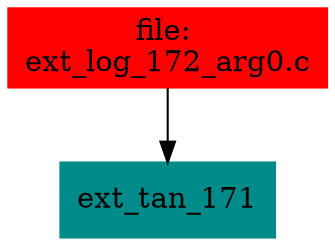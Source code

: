digraph G {
node [shape=box]

0 [label="file: 
ext_log_172_arg0.c",color=red, style=filled]
1 [label="ext_tan_171",color=cyan4, style=filled]
0 -> 1


}

